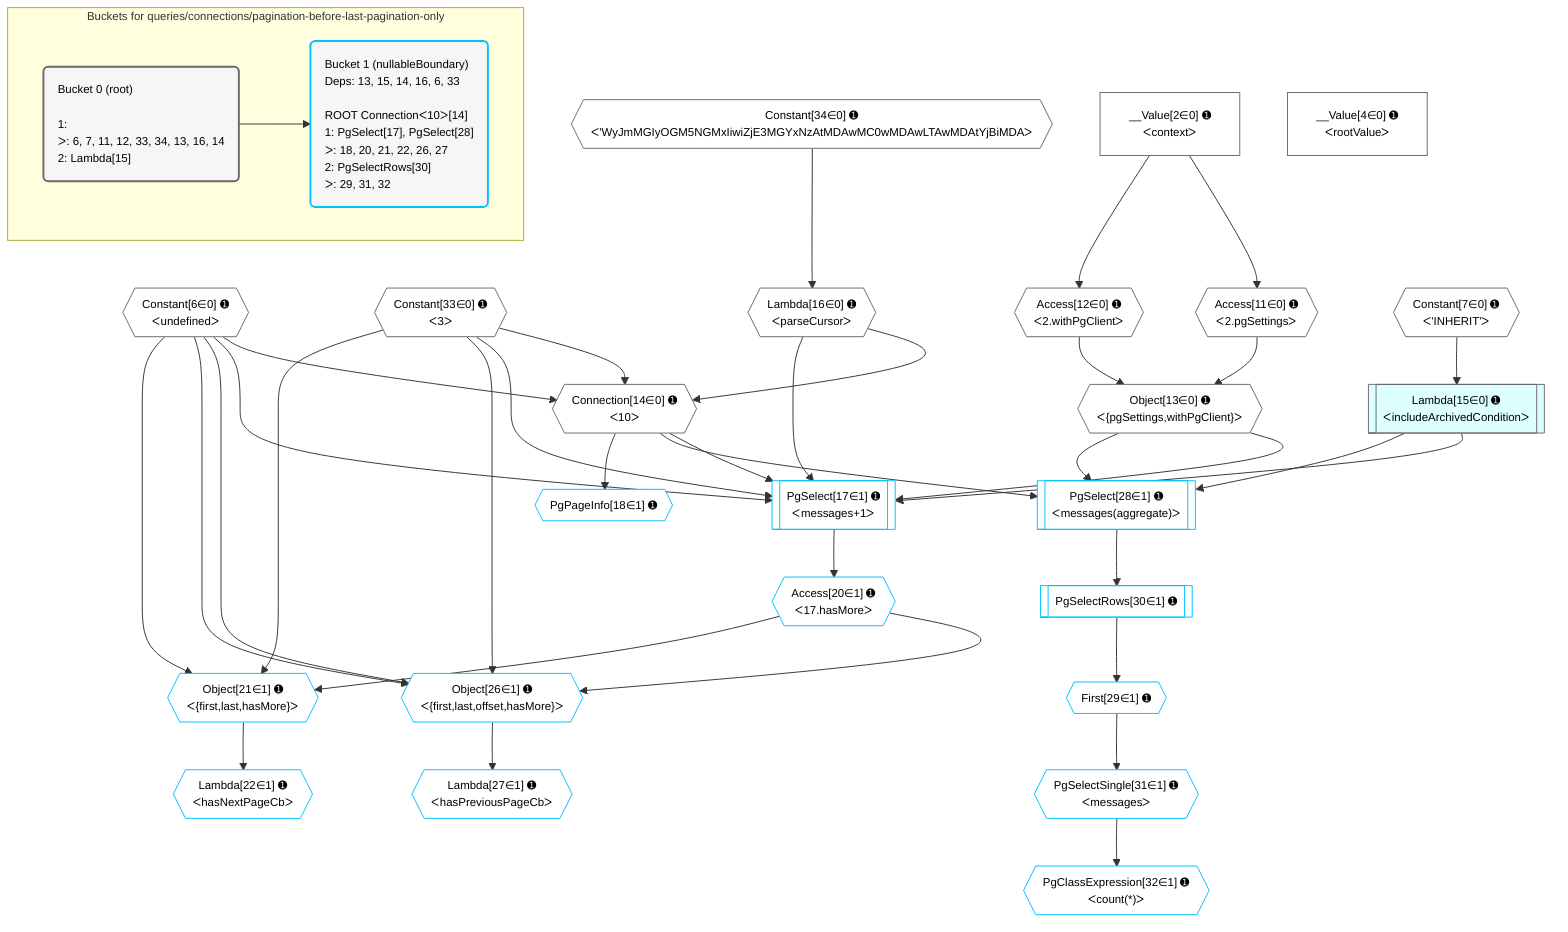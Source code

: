 %%{init: {'themeVariables': { 'fontSize': '12px'}}}%%
graph TD
    classDef path fill:#eee,stroke:#000,color:#000
    classDef plan fill:#fff,stroke-width:1px,color:#000
    classDef itemplan fill:#fff,stroke-width:2px,color:#000
    classDef unbatchedplan fill:#dff,stroke-width:1px,color:#000
    classDef sideeffectplan fill:#fcc,stroke-width:2px,color:#000
    classDef bucket fill:#f6f6f6,color:#000,stroke-width:2px,text-align:left


    %% plan dependencies
    Connection14{{"Connection[14∈0] ➊<br />ᐸ10ᐳ"}}:::plan
    Constant6{{"Constant[6∈0] ➊<br />ᐸundefinedᐳ"}}:::plan
    Constant33{{"Constant[33∈0] ➊<br />ᐸ3ᐳ"}}:::plan
    Lambda16{{"Lambda[16∈0] ➊<br />ᐸparseCursorᐳ"}}:::plan
    Constant6 & Constant33 & Lambda16 --> Connection14
    Object13{{"Object[13∈0] ➊<br />ᐸ{pgSettings,withPgClient}ᐳ"}}:::plan
    Access11{{"Access[11∈0] ➊<br />ᐸ2.pgSettingsᐳ"}}:::plan
    Access12{{"Access[12∈0] ➊<br />ᐸ2.withPgClientᐳ"}}:::plan
    Access11 & Access12 --> Object13
    __Value2["__Value[2∈0] ➊<br />ᐸcontextᐳ"]:::plan
    __Value2 --> Access11
    __Value2 --> Access12
    Lambda15[["Lambda[15∈0] ➊<br />ᐸincludeArchivedConditionᐳ"]]:::unbatchedplan
    Constant7{{"Constant[7∈0] ➊<br />ᐸ'INHERIT'ᐳ"}}:::plan
    Constant7 --> Lambda15
    Constant34{{"Constant[34∈0] ➊<br />ᐸ'WyJmMGIyOGM5NGMxIiwiZjE3MGYxNzAtMDAwMC0wMDAwLTAwMDAtYjBiMDAᐳ"}}:::plan
    Constant34 --> Lambda16
    __Value4["__Value[4∈0] ➊<br />ᐸrootValueᐳ"]:::plan
    PgSelect17[["PgSelect[17∈1] ➊<br />ᐸmessages+1ᐳ"]]:::plan
    Object13 & Lambda15 & Connection14 & Lambda16 & Constant6 & Constant33 --> PgSelect17
    Object26{{"Object[26∈1] ➊<br />ᐸ{first,last,offset,hasMore}ᐳ"}}:::plan
    Access20{{"Access[20∈1] ➊<br />ᐸ17.hasMoreᐳ"}}:::plan
    Constant6 & Constant33 & Constant6 & Access20 --> Object26
    Object21{{"Object[21∈1] ➊<br />ᐸ{first,last,hasMore}ᐳ"}}:::plan
    Constant6 & Constant33 & Access20 --> Object21
    PgSelect28[["PgSelect[28∈1] ➊<br />ᐸmessages(aggregate)ᐳ"]]:::plan
    Object13 & Lambda15 & Connection14 --> PgSelect28
    PgPageInfo18{{"PgPageInfo[18∈1] ➊"}}:::plan
    Connection14 --> PgPageInfo18
    PgSelect17 --> Access20
    Lambda22{{"Lambda[22∈1] ➊<br />ᐸhasNextPageCbᐳ"}}:::plan
    Object21 --> Lambda22
    Lambda27{{"Lambda[27∈1] ➊<br />ᐸhasPreviousPageCbᐳ"}}:::plan
    Object26 --> Lambda27
    First29{{"First[29∈1] ➊"}}:::plan
    PgSelectRows30[["PgSelectRows[30∈1] ➊"]]:::plan
    PgSelectRows30 --> First29
    PgSelect28 --> PgSelectRows30
    PgSelectSingle31{{"PgSelectSingle[31∈1] ➊<br />ᐸmessagesᐳ"}}:::plan
    First29 --> PgSelectSingle31
    PgClassExpression32{{"PgClassExpression[32∈1] ➊<br />ᐸcount(*)ᐳ"}}:::plan
    PgSelectSingle31 --> PgClassExpression32

    %% define steps

    subgraph "Buckets for queries/connections/pagination-before-last-pagination-only"
    Bucket0("Bucket 0 (root)<br /><br />1: <br />ᐳ: 6, 7, 11, 12, 33, 34, 13, 16, 14<br />2: Lambda[15]"):::bucket
    classDef bucket0 stroke:#696969
    class Bucket0,__Value2,__Value4,Constant6,Constant7,Access11,Access12,Object13,Connection14,Lambda15,Lambda16,Constant33,Constant34 bucket0
    Bucket1("Bucket 1 (nullableBoundary)<br />Deps: 13, 15, 14, 16, 6, 33<br /><br />ROOT Connectionᐸ10ᐳ[14]<br />1: PgSelect[17], PgSelect[28]<br />ᐳ: 18, 20, 21, 22, 26, 27<br />2: PgSelectRows[30]<br />ᐳ: 29, 31, 32"):::bucket
    classDef bucket1 stroke:#00bfff
    class Bucket1,PgSelect17,PgPageInfo18,Access20,Object21,Lambda22,Object26,Lambda27,PgSelect28,First29,PgSelectRows30,PgSelectSingle31,PgClassExpression32 bucket1
    Bucket0 --> Bucket1
    end